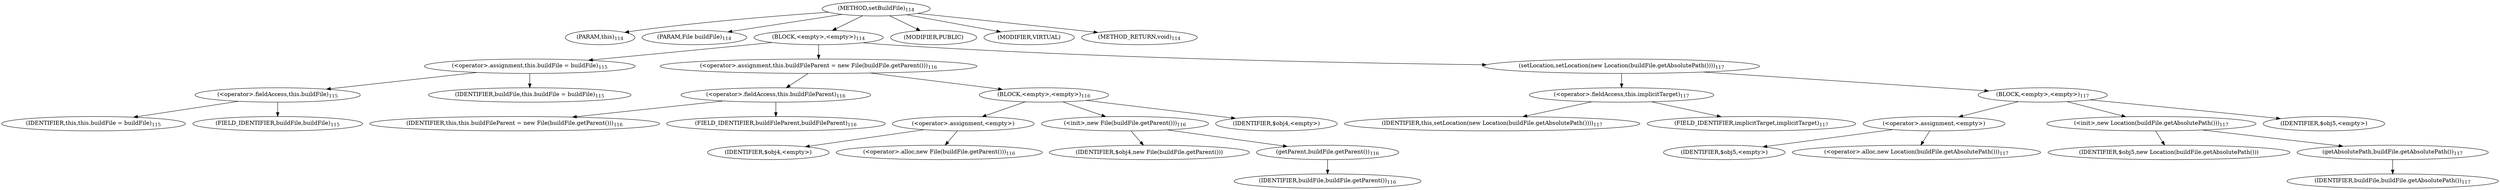 digraph "setBuildFile" {  
"165" [label = <(METHOD,setBuildFile)<SUB>114</SUB>> ]
"6" [label = <(PARAM,this)<SUB>114</SUB>> ]
"166" [label = <(PARAM,File buildFile)<SUB>114</SUB>> ]
"167" [label = <(BLOCK,&lt;empty&gt;,&lt;empty&gt;)<SUB>114</SUB>> ]
"168" [label = <(&lt;operator&gt;.assignment,this.buildFile = buildFile)<SUB>115</SUB>> ]
"169" [label = <(&lt;operator&gt;.fieldAccess,this.buildFile)<SUB>115</SUB>> ]
"5" [label = <(IDENTIFIER,this,this.buildFile = buildFile)<SUB>115</SUB>> ]
"170" [label = <(FIELD_IDENTIFIER,buildFile,buildFile)<SUB>115</SUB>> ]
"171" [label = <(IDENTIFIER,buildFile,this.buildFile = buildFile)<SUB>115</SUB>> ]
"172" [label = <(&lt;operator&gt;.assignment,this.buildFileParent = new File(buildFile.getParent()))<SUB>116</SUB>> ]
"173" [label = <(&lt;operator&gt;.fieldAccess,this.buildFileParent)<SUB>116</SUB>> ]
"7" [label = <(IDENTIFIER,this,this.buildFileParent = new File(buildFile.getParent()))<SUB>116</SUB>> ]
"174" [label = <(FIELD_IDENTIFIER,buildFileParent,buildFileParent)<SUB>116</SUB>> ]
"175" [label = <(BLOCK,&lt;empty&gt;,&lt;empty&gt;)<SUB>116</SUB>> ]
"176" [label = <(&lt;operator&gt;.assignment,&lt;empty&gt;)> ]
"177" [label = <(IDENTIFIER,$obj4,&lt;empty&gt;)> ]
"178" [label = <(&lt;operator&gt;.alloc,new File(buildFile.getParent()))<SUB>116</SUB>> ]
"179" [label = <(&lt;init&gt;,new File(buildFile.getParent()))<SUB>116</SUB>> ]
"180" [label = <(IDENTIFIER,$obj4,new File(buildFile.getParent()))> ]
"181" [label = <(getParent,buildFile.getParent())<SUB>116</SUB>> ]
"182" [label = <(IDENTIFIER,buildFile,buildFile.getParent())<SUB>116</SUB>> ]
"183" [label = <(IDENTIFIER,$obj4,&lt;empty&gt;)> ]
"184" [label = <(setLocation,setLocation(new Location(buildFile.getAbsolutePath())))<SUB>117</SUB>> ]
"185" [label = <(&lt;operator&gt;.fieldAccess,this.implicitTarget)<SUB>117</SUB>> ]
"186" [label = <(IDENTIFIER,this,setLocation(new Location(buildFile.getAbsolutePath())))<SUB>117</SUB>> ]
"187" [label = <(FIELD_IDENTIFIER,implicitTarget,implicitTarget)<SUB>117</SUB>> ]
"188" [label = <(BLOCK,&lt;empty&gt;,&lt;empty&gt;)<SUB>117</SUB>> ]
"189" [label = <(&lt;operator&gt;.assignment,&lt;empty&gt;)> ]
"190" [label = <(IDENTIFIER,$obj5,&lt;empty&gt;)> ]
"191" [label = <(&lt;operator&gt;.alloc,new Location(buildFile.getAbsolutePath()))<SUB>117</SUB>> ]
"192" [label = <(&lt;init&gt;,new Location(buildFile.getAbsolutePath()))<SUB>117</SUB>> ]
"193" [label = <(IDENTIFIER,$obj5,new Location(buildFile.getAbsolutePath()))> ]
"194" [label = <(getAbsolutePath,buildFile.getAbsolutePath())<SUB>117</SUB>> ]
"195" [label = <(IDENTIFIER,buildFile,buildFile.getAbsolutePath())<SUB>117</SUB>> ]
"196" [label = <(IDENTIFIER,$obj5,&lt;empty&gt;)> ]
"197" [label = <(MODIFIER,PUBLIC)> ]
"198" [label = <(MODIFIER,VIRTUAL)> ]
"199" [label = <(METHOD_RETURN,void)<SUB>114</SUB>> ]
  "165" -> "6" 
  "165" -> "166" 
  "165" -> "167" 
  "165" -> "197" 
  "165" -> "198" 
  "165" -> "199" 
  "167" -> "168" 
  "167" -> "172" 
  "167" -> "184" 
  "168" -> "169" 
  "168" -> "171" 
  "169" -> "5" 
  "169" -> "170" 
  "172" -> "173" 
  "172" -> "175" 
  "173" -> "7" 
  "173" -> "174" 
  "175" -> "176" 
  "175" -> "179" 
  "175" -> "183" 
  "176" -> "177" 
  "176" -> "178" 
  "179" -> "180" 
  "179" -> "181" 
  "181" -> "182" 
  "184" -> "185" 
  "184" -> "188" 
  "185" -> "186" 
  "185" -> "187" 
  "188" -> "189" 
  "188" -> "192" 
  "188" -> "196" 
  "189" -> "190" 
  "189" -> "191" 
  "192" -> "193" 
  "192" -> "194" 
  "194" -> "195" 
}
